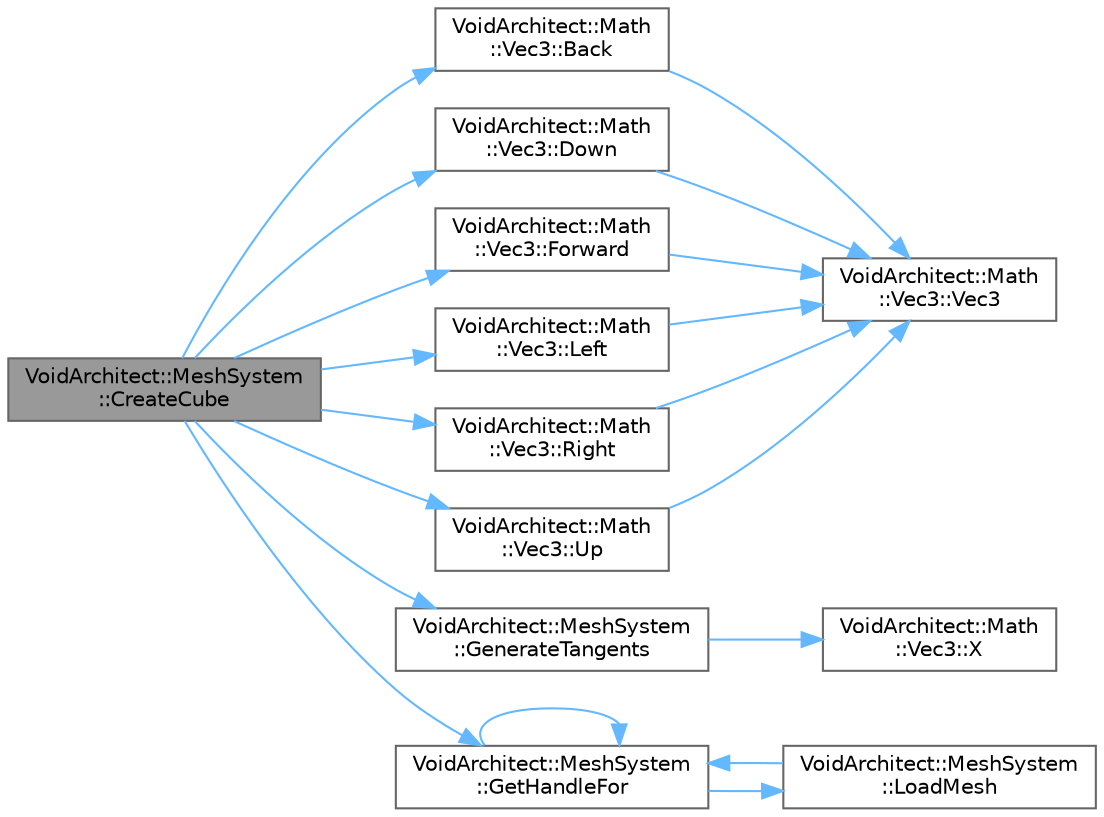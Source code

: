 digraph "VoidArchitect::MeshSystem::CreateCube"
{
 // LATEX_PDF_SIZE
  bgcolor="transparent";
  edge [fontname=Helvetica,fontsize=10,labelfontname=Helvetica,labelfontsize=10];
  node [fontname=Helvetica,fontsize=10,shape=box,height=0.2,width=0.4];
  rankdir="LR";
  Node1 [id="Node000001",label="VoidArchitect::MeshSystem\l::CreateCube",height=0.2,width=0.4,color="gray40", fillcolor="grey60", style="filled", fontcolor="black",tooltip=" "];
  Node1 -> Node2 [id="edge19_Node000001_Node000002",color="steelblue1",style="solid",tooltip=" "];
  Node2 [id="Node000002",label="VoidArchitect::Math\l::Vec3::Back",height=0.2,width=0.4,color="grey40", fillcolor="white", style="filled",URL="$class_void_architect_1_1_math_1_1_vec3.html#a9370493fb973741ad3cbd57011329d40",tooltip=" "];
  Node2 -> Node3 [id="edge20_Node000002_Node000003",color="steelblue1",style="solid",tooltip=" "];
  Node3 [id="Node000003",label="VoidArchitect::Math\l::Vec3::Vec3",height=0.2,width=0.4,color="grey40", fillcolor="white", style="filled",URL="$class_void_architect_1_1_math_1_1_vec3.html#aca594eef688919467165eb6595839832",tooltip=" "];
  Node1 -> Node4 [id="edge21_Node000001_Node000004",color="steelblue1",style="solid",tooltip=" "];
  Node4 [id="Node000004",label="VoidArchitect::Math\l::Vec3::Down",height=0.2,width=0.4,color="grey40", fillcolor="white", style="filled",URL="$class_void_architect_1_1_math_1_1_vec3.html#a010a5ecfab49016bc07584e74d6e0efc",tooltip=" "];
  Node4 -> Node3 [id="edge22_Node000004_Node000003",color="steelblue1",style="solid",tooltip=" "];
  Node1 -> Node5 [id="edge23_Node000001_Node000005",color="steelblue1",style="solid",tooltip=" "];
  Node5 [id="Node000005",label="VoidArchitect::Math\l::Vec3::Forward",height=0.2,width=0.4,color="grey40", fillcolor="white", style="filled",URL="$class_void_architect_1_1_math_1_1_vec3.html#a2bda0b275fd8a01beff299388319db65",tooltip=" "];
  Node5 -> Node3 [id="edge24_Node000005_Node000003",color="steelblue1",style="solid",tooltip=" "];
  Node1 -> Node6 [id="edge25_Node000001_Node000006",color="steelblue1",style="solid",tooltip=" "];
  Node6 [id="Node000006",label="VoidArchitect::MeshSystem\l::GenerateTangents",height=0.2,width=0.4,color="grey40", fillcolor="white", style="filled",URL="$class_void_architect_1_1_mesh_system.html#adc7f54ee53414a86701bf74e3e59e75e",tooltip=" "];
  Node6 -> Node7 [id="edge26_Node000006_Node000007",color="steelblue1",style="solid",tooltip=" "];
  Node7 [id="Node000007",label="VoidArchitect::Math\l::Vec3::X",height=0.2,width=0.4,color="grey40", fillcolor="white", style="filled",URL="$class_void_architect_1_1_math_1_1_vec3.html#a2bad1562192b626cadb6de205175b239",tooltip=" "];
  Node1 -> Node8 [id="edge27_Node000001_Node000008",color="steelblue1",style="solid",tooltip=" "];
  Node8 [id="Node000008",label="VoidArchitect::MeshSystem\l::GetHandleFor",height=0.2,width=0.4,color="grey40", fillcolor="white", style="filled",URL="$class_void_architect_1_1_mesh_system.html#a2eea8a743de3613d76ffe3e19f3ada4c",tooltip=" "];
  Node8 -> Node8 [id="edge28_Node000008_Node000008",color="steelblue1",style="solid",tooltip=" "];
  Node8 -> Node9 [id="edge29_Node000008_Node000009",color="steelblue1",style="solid",tooltip=" "];
  Node9 [id="Node000009",label="VoidArchitect::MeshSystem\l::LoadMesh",height=0.2,width=0.4,color="grey40", fillcolor="white", style="filled",URL="$class_void_architect_1_1_mesh_system.html#a1e5a0bb40509c11653ee08605aeced99",tooltip=" "];
  Node9 -> Node8 [id="edge30_Node000009_Node000008",color="steelblue1",style="solid",tooltip=" "];
  Node1 -> Node10 [id="edge31_Node000001_Node000010",color="steelblue1",style="solid",tooltip=" "];
  Node10 [id="Node000010",label="VoidArchitect::Math\l::Vec3::Left",height=0.2,width=0.4,color="grey40", fillcolor="white", style="filled",URL="$class_void_architect_1_1_math_1_1_vec3.html#a90dcebfb58fc92f5b6962193a3d3f0ad",tooltip=" "];
  Node10 -> Node3 [id="edge32_Node000010_Node000003",color="steelblue1",style="solid",tooltip=" "];
  Node1 -> Node11 [id="edge33_Node000001_Node000011",color="steelblue1",style="solid",tooltip=" "];
  Node11 [id="Node000011",label="VoidArchitect::Math\l::Vec3::Right",height=0.2,width=0.4,color="grey40", fillcolor="white", style="filled",URL="$class_void_architect_1_1_math_1_1_vec3.html#a3d0d763cf1bd48be91268f5767c399ac",tooltip=" "];
  Node11 -> Node3 [id="edge34_Node000011_Node000003",color="steelblue1",style="solid",tooltip=" "];
  Node1 -> Node12 [id="edge35_Node000001_Node000012",color="steelblue1",style="solid",tooltip=" "];
  Node12 [id="Node000012",label="VoidArchitect::Math\l::Vec3::Up",height=0.2,width=0.4,color="grey40", fillcolor="white", style="filled",URL="$class_void_architect_1_1_math_1_1_vec3.html#affad2b928c3b39d684875df7cdc551d3",tooltip=" "];
  Node12 -> Node3 [id="edge36_Node000012_Node000003",color="steelblue1",style="solid",tooltip=" "];
}
